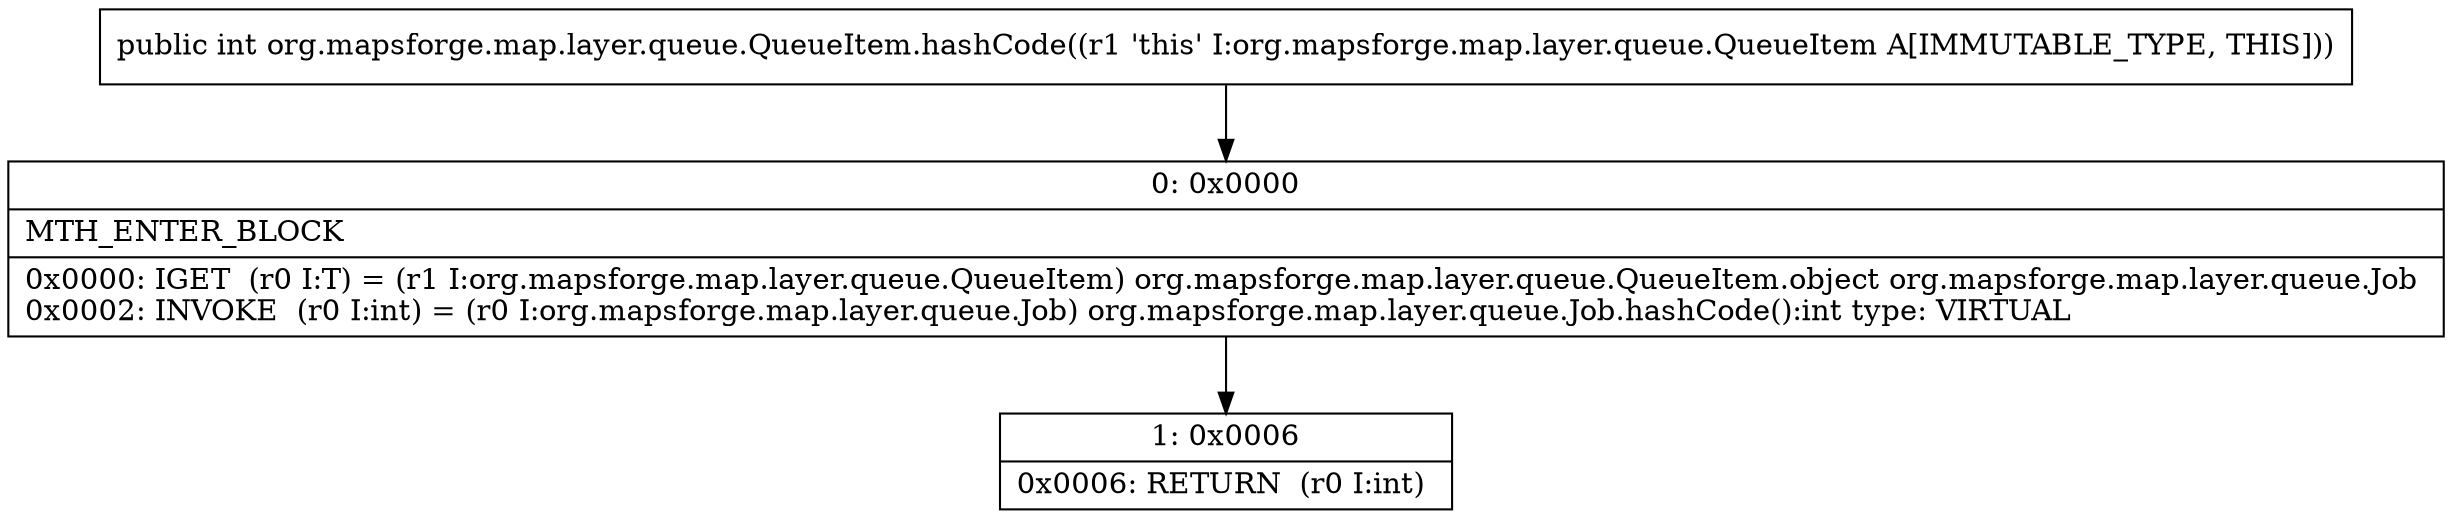 digraph "CFG fororg.mapsforge.map.layer.queue.QueueItem.hashCode()I" {
Node_0 [shape=record,label="{0\:\ 0x0000|MTH_ENTER_BLOCK\l|0x0000: IGET  (r0 I:T) = (r1 I:org.mapsforge.map.layer.queue.QueueItem) org.mapsforge.map.layer.queue.QueueItem.object org.mapsforge.map.layer.queue.Job \l0x0002: INVOKE  (r0 I:int) = (r0 I:org.mapsforge.map.layer.queue.Job) org.mapsforge.map.layer.queue.Job.hashCode():int type: VIRTUAL \l}"];
Node_1 [shape=record,label="{1\:\ 0x0006|0x0006: RETURN  (r0 I:int) \l}"];
MethodNode[shape=record,label="{public int org.mapsforge.map.layer.queue.QueueItem.hashCode((r1 'this' I:org.mapsforge.map.layer.queue.QueueItem A[IMMUTABLE_TYPE, THIS])) }"];
MethodNode -> Node_0;
Node_0 -> Node_1;
}

